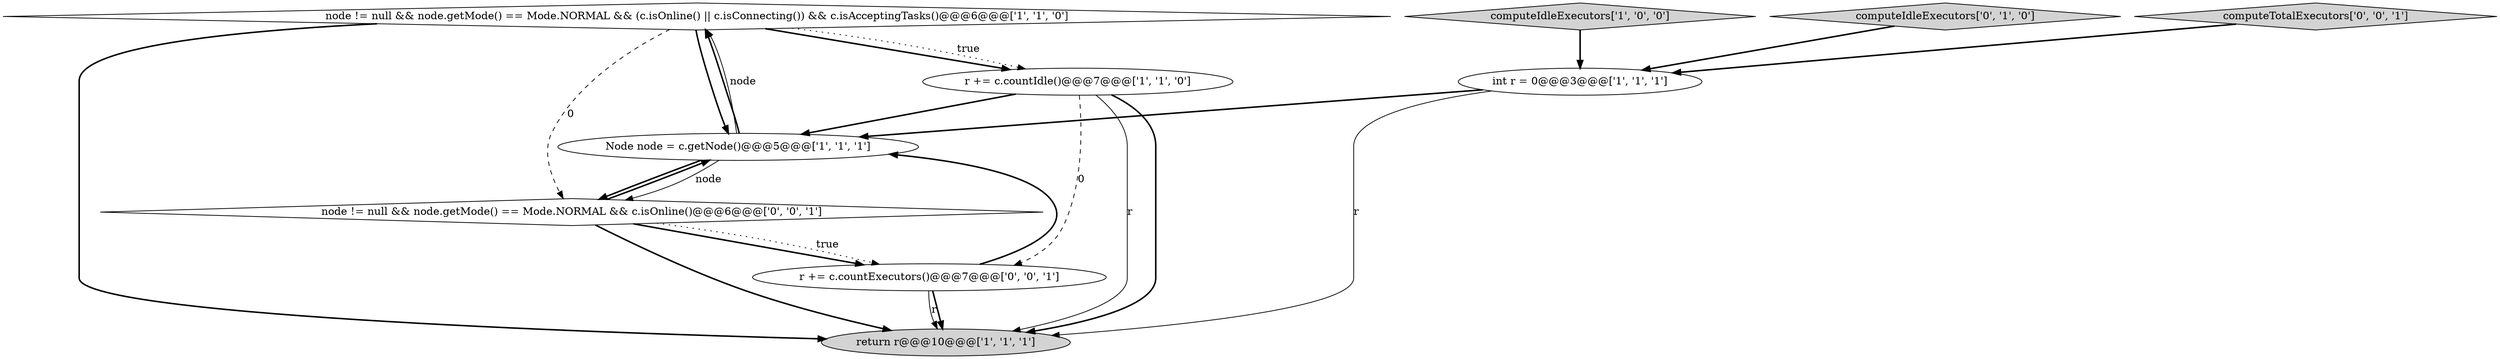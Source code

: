 digraph {
4 [style = filled, label = "node != null && node.getMode() == Mode.NORMAL && (c.isOnline() || c.isConnecting()) && c.isAcceptingTasks()@@@6@@@['1', '1', '0']", fillcolor = white, shape = diamond image = "AAA0AAABBB1BBB"];
5 [style = filled, label = "Node node = c.getNode()@@@5@@@['1', '1', '1']", fillcolor = white, shape = ellipse image = "AAA0AAABBB1BBB"];
0 [style = filled, label = "computeIdleExecutors['1', '0', '0']", fillcolor = lightgray, shape = diamond image = "AAA0AAABBB1BBB"];
9 [style = filled, label = "node != null && node.getMode() == Mode.NORMAL && c.isOnline()@@@6@@@['0', '0', '1']", fillcolor = white, shape = diamond image = "AAA0AAABBB3BBB"];
6 [style = filled, label = "computeIdleExecutors['0', '1', '0']", fillcolor = lightgray, shape = diamond image = "AAA0AAABBB2BBB"];
8 [style = filled, label = "r += c.countExecutors()@@@7@@@['0', '0', '1']", fillcolor = white, shape = ellipse image = "AAA0AAABBB3BBB"];
7 [style = filled, label = "computeTotalExecutors['0', '0', '1']", fillcolor = lightgray, shape = diamond image = "AAA0AAABBB3BBB"];
2 [style = filled, label = "return r@@@10@@@['1', '1', '1']", fillcolor = lightgray, shape = ellipse image = "AAA0AAABBB1BBB"];
3 [style = filled, label = "r += c.countIdle()@@@7@@@['1', '1', '0']", fillcolor = white, shape = ellipse image = "AAA0AAABBB1BBB"];
1 [style = filled, label = "int r = 0@@@3@@@['1', '1', '1']", fillcolor = white, shape = ellipse image = "AAA0AAABBB1BBB"];
1->5 [style = bold, label=""];
3->2 [style = solid, label="r"];
4->3 [style = bold, label=""];
7->1 [style = bold, label=""];
5->9 [style = bold, label=""];
9->2 [style = bold, label=""];
4->2 [style = bold, label=""];
9->8 [style = bold, label=""];
5->9 [style = solid, label="node"];
8->2 [style = solid, label="r"];
9->8 [style = dotted, label="true"];
6->1 [style = bold, label=""];
4->9 [style = dashed, label="0"];
3->5 [style = bold, label=""];
4->3 [style = dotted, label="true"];
3->2 [style = bold, label=""];
8->5 [style = bold, label=""];
8->2 [style = bold, label=""];
0->1 [style = bold, label=""];
5->4 [style = bold, label=""];
5->4 [style = solid, label="node"];
9->5 [style = bold, label=""];
3->8 [style = dashed, label="0"];
1->2 [style = solid, label="r"];
4->5 [style = bold, label=""];
}
